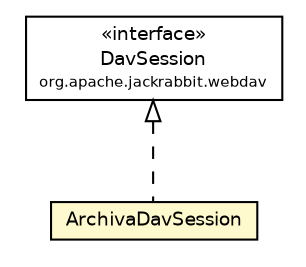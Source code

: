 #!/usr/local/bin/dot
#
# Class diagram 
# Generated by UmlGraph version 4.6 (http://www.spinellis.gr/sw/umlgraph)
#

digraph G {
	edge [fontname="Helvetica",fontsize=10,labelfontname="Helvetica",labelfontsize=10];
	node [fontname="Helvetica",fontsize=10,shape=plaintext];
	// org.apache.maven.archiva.webdav.ArchivaDavSession
	c157078 [label=<<table border="0" cellborder="1" cellspacing="0" cellpadding="2" port="p" bgcolor="lemonChiffon" href="./ArchivaDavSession.html">
		<tr><td><table border="0" cellspacing="0" cellpadding="1">
			<tr><td> ArchivaDavSession </td></tr>
		</table></td></tr>
		</table>>, fontname="Helvetica", fontcolor="black", fontsize=9.0];
	//org.apache.maven.archiva.webdav.ArchivaDavSession implements org.apache.jackrabbit.webdav.DavSession
	c157107:p -> c157078:p [dir=back,arrowtail=empty,style=dashed];
	// org.apache.jackrabbit.webdav.DavSession
	c157107 [label=<<table border="0" cellborder="1" cellspacing="0" cellpadding="2" port="p" href="http://java.sun.com/j2se/1.4.2/docs/api/org/apache/jackrabbit/webdav/DavSession.html">
		<tr><td><table border="0" cellspacing="0" cellpadding="1">
			<tr><td> &laquo;interface&raquo; </td></tr>
			<tr><td> DavSession </td></tr>
			<tr><td><font point-size="7.0"> org.apache.jackrabbit.webdav </font></td></tr>
		</table></td></tr>
		</table>>, fontname="Helvetica", fontcolor="black", fontsize=9.0];
}

